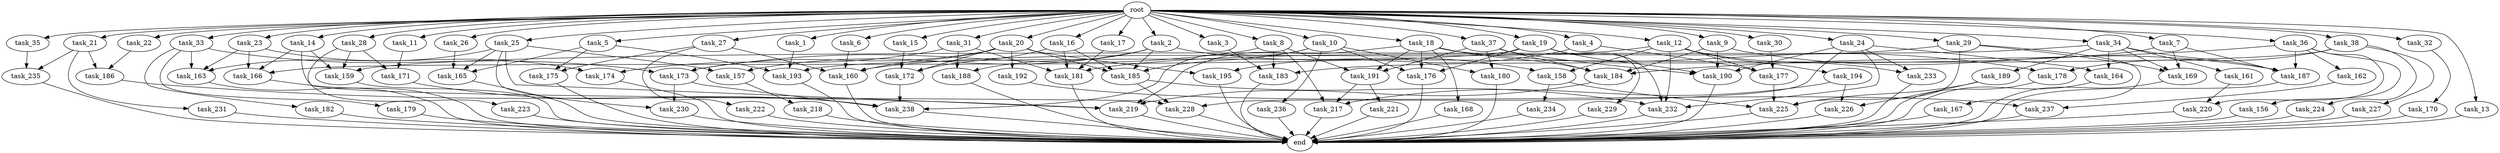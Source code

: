 digraph G {
  root [size="0.000000"];
  task_11 [size="1024.000000"];
  task_234 [size="858993459200.000000"];
  task_233 [size="996432412672.000000"];
  task_185 [size="1443109011456.000000"];
  task_2 [size="1024.000000"];
  task_182 [size="34359738368.000000"];
  task_21 [size="1024.000000"];
  task_164 [size="1408749273088.000000"];
  task_23 [size="1024.000000"];
  task_35 [size="1024.000000"];
  task_162 [size="858993459200.000000"];
  task_33 [size="1024.000000"];
  task_176 [size="1382979469312.000000"];
  task_232 [size="2551210573824.000000"];
  task_217 [size="188978561024.000000"];
  task_231 [size="420906795008.000000"];
  task_14 [size="1024.000000"];
  task_157 [size="858993459200.000000"];
  task_178 [size="687194767360.000000"];
  task_3 [size="1024.000000"];
  task_236 [size="137438953472.000000"];
  task_221 [size="34359738368.000000"];
  task_226 [size="498216206336.000000"];
  task_225 [size="1571958030336.000000"];
  task_187 [size="1992864825344.000000"];
  task_18 [size="1024.000000"];
  task_28 [size="1024.000000"];
  task_173 [size="970662608896.000000"];
  task_22 [size="1024.000000"];
  task_165 [size="1176821039104.000000"];
  task_220 [size="936302870528.000000"];
  task_5 [size="1024.000000"];
  task_156 [size="858993459200.000000"];
  task_30 [size="1024.000000"];
  task_179 [size="34359738368.000000"];
  task_193 [size="764504178688.000000"];
  task_224 [size="137438953472.000000"];
  task_183 [size="1322849927168.000000"];
  task_9 [size="1024.000000"];
  task_168 [size="549755813888.000000"];
  task_27 [size="1024.000000"];
  task_238 [size="1520418422784.000000"];
  task_158 [size="446676598784.000000"];
  task_195 [size="1717986918400.000000"];
  task_29 [size="1024.000000"];
  task_20 [size="1024.000000"];
  task_166 [size="1425929142272.000000"];
  task_37 [size="1024.000000"];
  task_194 [size="137438953472.000000"];
  task_169 [size="1176821039104.000000"];
  task_227 [size="137438953472.000000"];
  task_160 [size="1340029796352.000000"];
  task_230 [size="1099511627776.000000"];
  task_186 [size="1279900254208.000000"];
  task_163 [size="1279900254208.000000"];
  task_172 [size="1692217114624.000000"];
  task_175 [size="858993459200.000000"];
  task_188 [size="1005022347264.000000"];
  task_8 [size="1024.000000"];
  task_191 [size="841813590016.000000"];
  task_15 [size="1024.000000"];
  task_24 [size="1024.000000"];
  task_159 [size="661424963584.000000"];
  task_167 [size="77309411328.000000"];
  task_31 [size="1024.000000"];
  task_12 [size="1024.000000"];
  task_32 [size="1024.000000"];
  task_222 [size="309237645312.000000"];
  task_189 [size="549755813888.000000"];
  task_171 [size="936302870528.000000"];
  end [size="0.000000"];
  task_10 [size="1024.000000"];
  task_223 [size="77309411328.000000"];
  task_219 [size="1829656068096.000000"];
  task_1 [size="1024.000000"];
  task_34 [size="1024.000000"];
  task_192 [size="858993459200.000000"];
  task_4 [size="1024.000000"];
  task_13 [size="1024.000000"];
  task_36 [size="1024.000000"];
  task_170 [size="420906795008.000000"];
  task_235 [size="1116691496960.000000"];
  task_16 [size="1024.000000"];
  task_181 [size="1769526525952.000000"];
  task_177 [size="1133871366144.000000"];
  task_228 [size="1752346656768.000000"];
  task_26 [size="1024.000000"];
  task_180 [size="352187318272.000000"];
  task_25 [size="1024.000000"];
  task_19 [size="1024.000000"];
  task_229 [size="695784701952.000000"];
  task_161 [size="549755813888.000000"];
  task_38 [size="1024.000000"];
  task_184 [size="1657857376256.000000"];
  task_17 [size="1024.000000"];
  task_190 [size="1803886264320.000000"];
  task_237 [size="249108103168.000000"];
  task_6 [size="1024.000000"];
  task_7 [size="1024.000000"];
  task_218 [size="420906795008.000000"];
  task_174 [size="1391569403904.000000"];

  root -> task_11 [size="1.000000"];
  root -> task_28 [size="1.000000"];
  root -> task_10 [size="1.000000"];
  root -> task_20 [size="1.000000"];
  root -> task_2 [size="1.000000"];
  root -> task_4 [size="1.000000"];
  root -> task_13 [size="1.000000"];
  root -> task_21 [size="1.000000"];
  root -> task_16 [size="1.000000"];
  root -> task_22 [size="1.000000"];
  root -> task_15 [size="1.000000"];
  root -> task_36 [size="1.000000"];
  root -> task_33 [size="1.000000"];
  root -> task_1 [size="1.000000"];
  root -> task_5 [size="1.000000"];
  root -> task_14 [size="1.000000"];
  root -> task_18 [size="1.000000"];
  root -> task_26 [size="1.000000"];
  root -> task_6 [size="1.000000"];
  root -> task_25 [size="1.000000"];
  root -> task_24 [size="1.000000"];
  root -> task_9 [size="1.000000"];
  root -> task_23 [size="1.000000"];
  root -> task_3 [size="1.000000"];
  root -> task_19 [size="1.000000"];
  root -> task_27 [size="1.000000"];
  root -> task_35 [size="1.000000"];
  root -> task_38 [size="1.000000"];
  root -> task_17 [size="1.000000"];
  root -> task_31 [size="1.000000"];
  root -> task_12 [size="1.000000"];
  root -> task_32 [size="1.000000"];
  root -> task_34 [size="1.000000"];
  root -> task_37 [size="1.000000"];
  root -> task_30 [size="1.000000"];
  root -> task_8 [size="1.000000"];
  root -> task_7 [size="1.000000"];
  root -> task_29 [size="1.000000"];
  task_11 -> task_171 [size="838860800.000000"];
  task_234 -> end [size="1.000000"];
  task_233 -> end [size="1.000000"];
  task_185 -> task_228 [size="838860800.000000"];
  task_185 -> task_232 [size="838860800.000000"];
  task_2 -> task_157 [size="301989888.000000"];
  task_2 -> task_188 [size="301989888.000000"];
  task_2 -> task_185 [size="301989888.000000"];
  task_2 -> task_158 [size="301989888.000000"];
  task_182 -> end [size="1.000000"];
  task_21 -> task_186 [size="411041792.000000"];
  task_21 -> task_235 [size="411041792.000000"];
  task_21 -> task_231 [size="411041792.000000"];
  task_164 -> end [size="1.000000"];
  task_23 -> task_163 [size="679477248.000000"];
  task_23 -> task_174 [size="679477248.000000"];
  task_23 -> task_166 [size="679477248.000000"];
  task_35 -> task_235 [size="679477248.000000"];
  task_162 -> task_237 [size="209715200.000000"];
  task_33 -> task_179 [size="33554432.000000"];
  task_33 -> task_173 [size="33554432.000000"];
  task_33 -> task_163 [size="33554432.000000"];
  task_33 -> task_182 [size="33554432.000000"];
  task_176 -> end [size="1.000000"];
  task_232 -> end [size="1.000000"];
  task_217 -> end [size="1.000000"];
  task_231 -> end [size="1.000000"];
  task_14 -> task_228 [size="33554432.000000"];
  task_14 -> task_159 [size="33554432.000000"];
  task_14 -> task_166 [size="33554432.000000"];
  task_157 -> task_218 [size="411041792.000000"];
  task_178 -> end [size="1.000000"];
  task_3 -> task_183 [size="679477248.000000"];
  task_236 -> end [size="1.000000"];
  task_221 -> end [size="1.000000"];
  task_226 -> end [size="1.000000"];
  task_225 -> end [size="1.000000"];
  task_187 -> end [size="1.000000"];
  task_18 -> task_191 [size="536870912.000000"];
  task_18 -> task_219 [size="536870912.000000"];
  task_18 -> task_178 [size="536870912.000000"];
  task_18 -> task_168 [size="536870912.000000"];
  task_18 -> task_176 [size="536870912.000000"];
  task_18 -> task_184 [size="536870912.000000"];
  task_28 -> task_171 [size="75497472.000000"];
  task_28 -> task_159 [size="75497472.000000"];
  task_28 -> task_223 [size="75497472.000000"];
  task_173 -> task_238 [size="536870912.000000"];
  task_173 -> task_230 [size="536870912.000000"];
  task_22 -> task_186 [size="838860800.000000"];
  task_165 -> end [size="1.000000"];
  task_220 -> end [size="1.000000"];
  task_5 -> task_193 [size="536870912.000000"];
  task_5 -> task_175 [size="536870912.000000"];
  task_5 -> task_165 [size="536870912.000000"];
  task_156 -> end [size="1.000000"];
  task_30 -> task_177 [size="134217728.000000"];
  task_179 -> end [size="1.000000"];
  task_193 -> end [size="1.000000"];
  task_224 -> end [size="1.000000"];
  task_183 -> end [size="1.000000"];
  task_9 -> task_184 [size="33554432.000000"];
  task_9 -> task_190 [size="33554432.000000"];
  task_9 -> task_187 [size="33554432.000000"];
  task_168 -> end [size="1.000000"];
  task_27 -> task_175 [size="301989888.000000"];
  task_27 -> task_160 [size="301989888.000000"];
  task_27 -> task_222 [size="301989888.000000"];
  task_238 -> end [size="1.000000"];
  task_158 -> task_234 [size="838860800.000000"];
  task_158 -> task_225 [size="838860800.000000"];
  task_195 -> end [size="1.000000"];
  task_29 -> task_181 [size="75497472.000000"];
  task_29 -> task_225 [size="75497472.000000"];
  task_29 -> task_169 [size="75497472.000000"];
  task_29 -> task_167 [size="75497472.000000"];
  task_20 -> task_173 [size="838860800.000000"];
  task_20 -> task_195 [size="838860800.000000"];
  task_20 -> task_185 [size="838860800.000000"];
  task_20 -> task_192 [size="838860800.000000"];
  task_20 -> task_172 [size="838860800.000000"];
  task_20 -> task_160 [size="838860800.000000"];
  task_166 -> end [size="1.000000"];
  task_37 -> task_191 [size="209715200.000000"];
  task_37 -> task_180 [size="209715200.000000"];
  task_37 -> task_190 [size="209715200.000000"];
  task_37 -> task_184 [size="209715200.000000"];
  task_194 -> task_217 [size="75497472.000000"];
  task_194 -> task_226 [size="75497472.000000"];
  task_169 -> end [size="1.000000"];
  task_227 -> end [size="1.000000"];
  task_160 -> end [size="1.000000"];
  task_230 -> end [size="1.000000"];
  task_186 -> task_219 [size="679477248.000000"];
  task_163 -> end [size="1.000000"];
  task_172 -> task_238 [size="134217728.000000"];
  task_175 -> end [size="1.000000"];
  task_188 -> end [size="1.000000"];
  task_8 -> task_191 [size="75497472.000000"];
  task_8 -> task_173 [size="75497472.000000"];
  task_8 -> task_183 [size="75497472.000000"];
  task_8 -> task_217 [size="75497472.000000"];
  task_191 -> task_221 [size="33554432.000000"];
  task_191 -> task_217 [size="33554432.000000"];
  task_15 -> task_172 [size="679477248.000000"];
  task_24 -> task_164 [size="838860800.000000"];
  task_24 -> task_228 [size="838860800.000000"];
  task_24 -> task_233 [size="838860800.000000"];
  task_24 -> task_190 [size="838860800.000000"];
  task_24 -> task_232 [size="838860800.000000"];
  task_159 -> end [size="1.000000"];
  task_167 -> end [size="1.000000"];
  task_31 -> task_181 [size="679477248.000000"];
  task_31 -> task_188 [size="679477248.000000"];
  task_31 -> task_174 [size="679477248.000000"];
  task_12 -> task_158 [size="134217728.000000"];
  task_12 -> task_233 [size="134217728.000000"];
  task_12 -> task_177 [size="134217728.000000"];
  task_12 -> task_232 [size="134217728.000000"];
  task_12 -> task_160 [size="134217728.000000"];
  task_12 -> task_194 [size="134217728.000000"];
  task_32 -> task_170 [size="411041792.000000"];
  task_222 -> end [size="1.000000"];
  task_189 -> task_225 [size="411041792.000000"];
  task_189 -> task_226 [size="411041792.000000"];
  task_171 -> task_238 [size="679477248.000000"];
  task_10 -> task_180 [size="134217728.000000"];
  task_10 -> task_238 [size="134217728.000000"];
  task_10 -> task_176 [size="134217728.000000"];
  task_10 -> task_236 [size="134217728.000000"];
  task_10 -> task_185 [size="134217728.000000"];
  task_223 -> end [size="1.000000"];
  task_219 -> end [size="1.000000"];
  task_1 -> task_193 [size="75497472.000000"];
  task_34 -> task_164 [size="536870912.000000"];
  task_34 -> task_189 [size="536870912.000000"];
  task_34 -> task_159 [size="536870912.000000"];
  task_34 -> task_161 [size="536870912.000000"];
  task_34 -> task_169 [size="536870912.000000"];
  task_34 -> task_187 [size="536870912.000000"];
  task_192 -> task_237 [size="33554432.000000"];
  task_4 -> task_195 [size="838860800.000000"];
  task_4 -> task_177 [size="838860800.000000"];
  task_13 -> end [size="1.000000"];
  task_36 -> task_156 [size="838860800.000000"];
  task_36 -> task_220 [size="838860800.000000"];
  task_36 -> task_187 [size="838860800.000000"];
  task_36 -> task_162 [size="838860800.000000"];
  task_36 -> task_184 [size="838860800.000000"];
  task_170 -> end [size="1.000000"];
  task_235 -> end [size="1.000000"];
  task_16 -> task_172 [size="134217728.000000"];
  task_16 -> task_181 [size="134217728.000000"];
  task_16 -> task_185 [size="134217728.000000"];
  task_181 -> end [size="1.000000"];
  task_177 -> task_225 [size="209715200.000000"];
  task_228 -> end [size="1.000000"];
  task_26 -> task_165 [size="75497472.000000"];
  task_180 -> end [size="1.000000"];
  task_25 -> task_157 [size="536870912.000000"];
  task_25 -> task_219 [size="536870912.000000"];
  task_25 -> task_230 [size="536870912.000000"];
  task_25 -> task_165 [size="536870912.000000"];
  task_25 -> task_163 [size="536870912.000000"];
  task_19 -> task_229 [size="679477248.000000"];
  task_19 -> task_176 [size="679477248.000000"];
  task_19 -> task_166 [size="679477248.000000"];
  task_19 -> task_190 [size="679477248.000000"];
  task_19 -> task_232 [size="679477248.000000"];
  task_229 -> end [size="1.000000"];
  task_161 -> task_220 [size="75497472.000000"];
  task_38 -> task_193 [size="134217728.000000"];
  task_38 -> task_227 [size="134217728.000000"];
  task_38 -> task_224 [size="134217728.000000"];
  task_38 -> task_178 [size="134217728.000000"];
  task_184 -> task_219 [size="33554432.000000"];
  task_17 -> task_181 [size="838860800.000000"];
  task_190 -> end [size="1.000000"];
  task_237 -> end [size="1.000000"];
  task_6 -> task_160 [size="33554432.000000"];
  task_7 -> task_169 [size="536870912.000000"];
  task_7 -> task_183 [size="536870912.000000"];
  task_7 -> task_187 [size="536870912.000000"];
  task_218 -> end [size="1.000000"];
  task_174 -> end [size="1.000000"];
}

